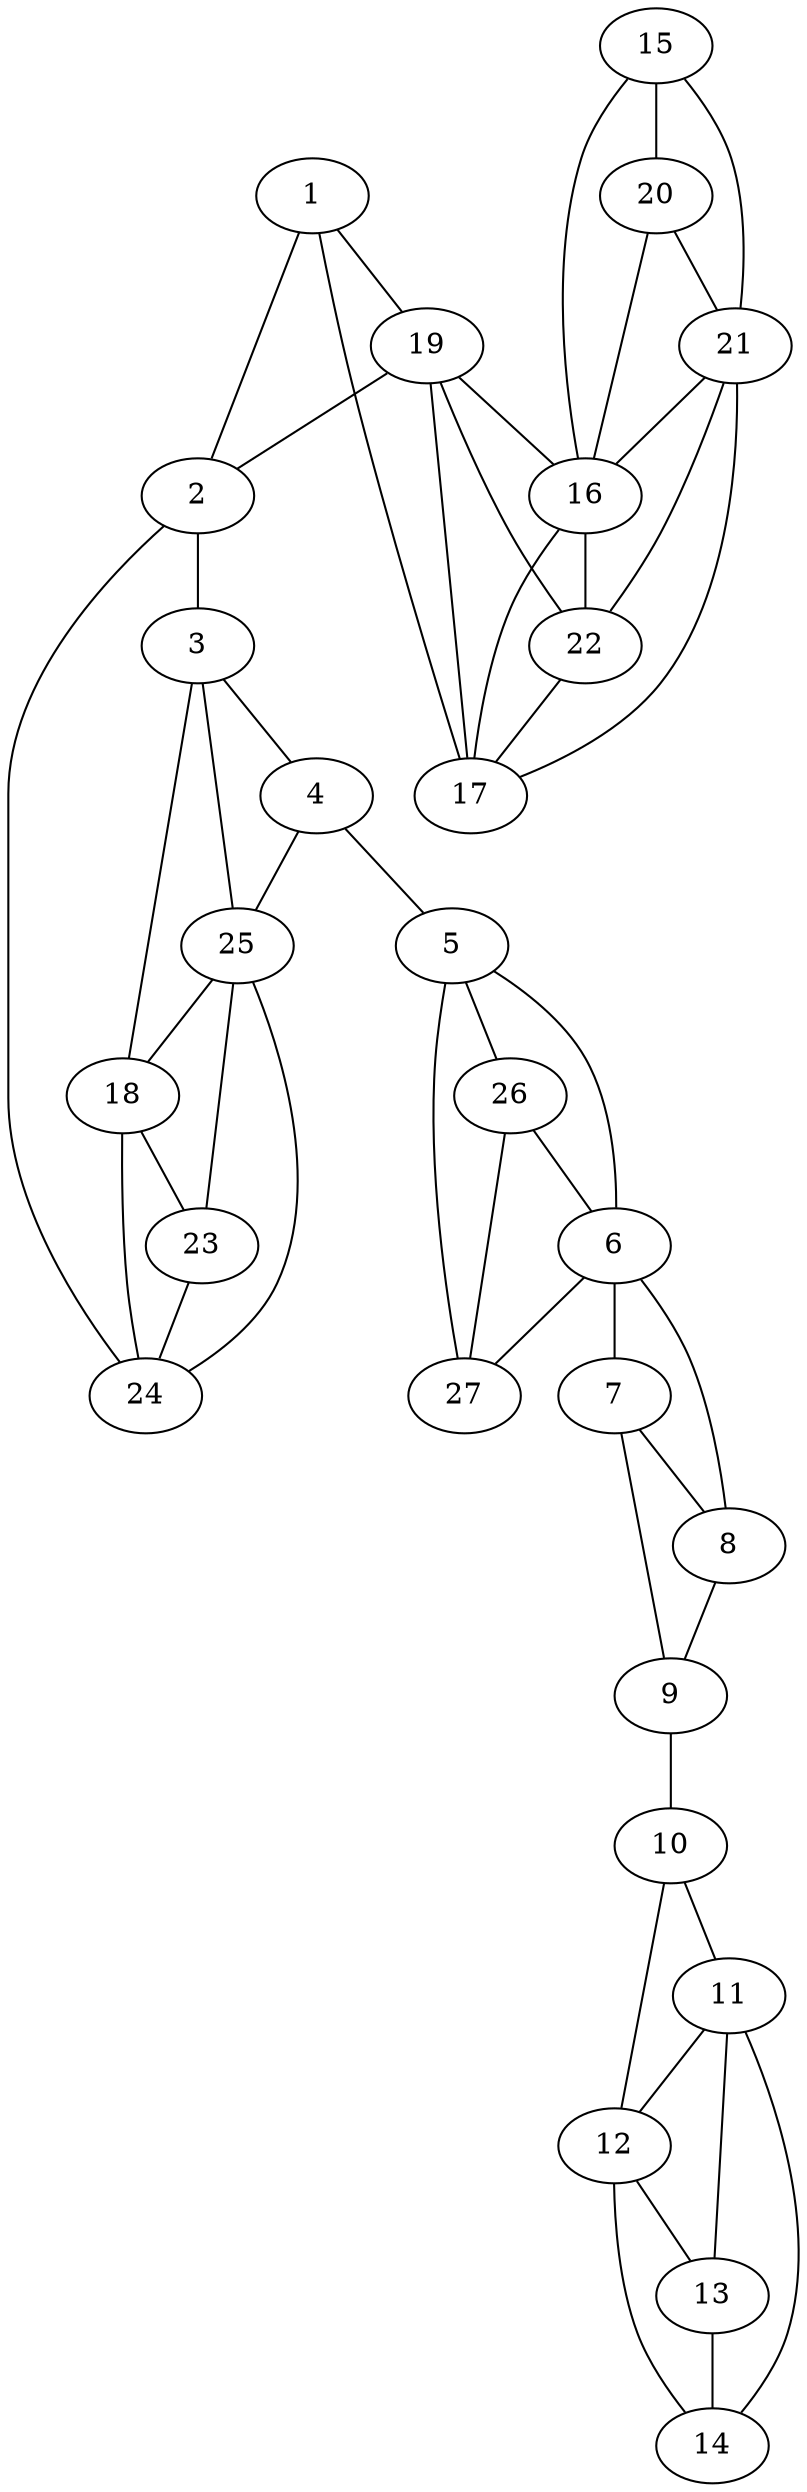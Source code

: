 graph pdb1oir {
	1	 [aaLength=9,
		sequence=STAIREISL,
		type=0];
	2	 [aaLength=3,
		sequence=LKE,
		type=0];
	1 -- 2	 [distance0="13.72038",
		frequency=1,
		type0=1];
	17	 [aaLength=4,
		sequence=EVVA,
		type=1];
	1 -- 17	 [distance0="44.38138",
		frequency=1,
		type0=3];
	19	 [aaLength=2,
		sequence=KI,
		type=1];
	1 -- 19	 [distance0="42.30493",
		frequency=1,
		type0=2];
	3	 [aaLength=8,
		sequence=DLKKFMDA,
		type=0];
	2 -- 3	 [distance0="42.6626",
		frequency=1,
		type0=2];
	24	 [aaLength=7,
		sequence=KLLDVIH,
		type=1];
	2 -- 24	 [distance0="46.56704",
		distance1="7.0",
		frequency=2,
		type0=3,
		type1=4];
	4	 [aaLength=22,
		sequence=IPLPLIKSYLFQLLQGLAFCHS,
		type=0];
	3 -- 4	 [distance0="20.12847",
		distance1="5.0",
		frequency=2,
		type0=1,
		type1=4];
	18	 [aaLength=7,
		sequence=NKLYLVF,
		type=1];
	3 -- 18	 [distance0="30.18771",
		frequency=1,
		type0=3];
	25	 [aaLength=2,
		sequence=HQ,
		type=1];
	3 -- 25	 [distance0="27.77224",
		frequency=1,
		type0=2];
	5	 [aaLength=3,
		sequence=LKP,
		type=0];
	4 -- 5	 [distance0="32.30017",
		distance1="7.0",
		frequency=2,
		type0=2,
		type1=4];
	4 -- 25	 [distance0="43.13568",
		frequency=1,
		type0=3];
	6	 [aaLength=7,
		sequence=FGLARAF,
		type=0];
	5 -- 6	 [distance0="26.13327",
		frequency=1,
		type0=1];
	26	 [aaLength=3,
		sequence=NLL,
		type=1];
	5 -- 26	 [distance0="26.5377",
		distance1="1.0",
		frequency=2,
		type0=2,
		type1=4];
	7	 [aaLength=6,
		sequence=RAPEIL,
		type=0];
	6 -- 7	 [distance0="24.50262",
		distance1="16.0",
		frequency=2,
		type0=1,
		type1=4];
	27	 [aaLength=3,
		sequence=AIK,
		type=1];
	6 -- 27	 [distance0="34.89699",
		frequency=1,
		type0=3];
	9	 [aaLength=14,
		sequence=DSEIDQLFRIFRTL,
		type=0];
	7 -- 9	 [distance0="39.28366",
		frequency=1,
		type0=3];
	8	 [aaLength=18,
		sequence=STAVDIWSLGCIFAEMVT,
		type=0];
	7 -- 8	 [distance0="17.742",
		distance1="6.0",
		frequency=2,
		type0=1,
		type1=4];
	8 -- 9	 [distance0="29.18036",
		distance1="7.0",
		frequency=2,
		type0=2,
		type1=4];
	8 -- 6	 [distance0="40.26537",
		frequency=1,
		type0=3];
	10	 [aaLength=5,
		sequence=PGVTS,
		type=0];
	9 -- 10	 [distance0="25.26713",
		distance1="8.0",
		frequency=2,
		type0=1,
		type1=4];
	11	 [aaLength=6,
		sequence=QDFSKV,
		type=0];
	10 -- 11	 [distance0="32.12928",
		distance1="13.0",
		frequency=2,
		type0=2,
		type1=4];
	12	 [aaLength=12,
		sequence=LDEDGRSLLSQM,
		type=0];
	10 -- 12	 [distance0="36.3067",
		frequency=1,
		type0=3];
	11 -- 12	 [distance0="13.60713",
		distance1="3.0",
		frequency=2,
		type0=1,
		type1=4];
	13	 [aaLength=7,
		sequence=ISAKAAL,
		type=0];
	11 -- 13	 [distance0="36.39956",
		frequency=1,
		type0=3];
	12 -- 13	 [distance0="23.32571",
		distance1="8.0",
		frequency=2,
		type0=2,
		type1=4];
	14	 [aaLength=5,
		sequence=AHPFF,
		type=0];
	13 -- 14	 [distance0="13.45189",
		distance1="0.0",
		frequency=2,
		type0=1,
		type1=5];
	14 -- 11	 [distance0="38.55409",
		frequency=1,
		type0=3];
	14 -- 12	 [distance0="27.4934",
		frequency=1,
		type0=2];
	15	 [aaLength=9,
		sequence=NFQKVEKIG,
		type=1];
	16	 [aaLength=7,
		sequence=GVVYKAR,
		type=1];
	15 -- 16	 [distance0="13.0",
		frequency=1,
		type0=2];
	20	 [aaLength=9,
		sequence=NFQKVEKIG,
		type=1];
	15 -- 20	 [distance0="0.0",
		frequency=1,
		type0=5];
	21	 [aaLength=7,
		sequence=GVVYKAR,
		type=1];
	15 -- 21	 [distance0="13.0",
		frequency=1,
		type0=3];
	22	 [aaLength=4,
		sequence=EVVA,
		type=1];
	16 -- 22	 [distance0="12.0",
		distance1="5.0",
		frequency=2,
		type0=3,
		type1=4];
	16 -- 17	 [distance0="12.0",
		frequency=1,
		type0=2];
	23	 [aaLength=7,
		sequence=NKLYLVF,
		type=1];
	18 -- 23	 [distance0="0.0",
		distance1="0.0",
		frequency=2,
		type0=1,
		type1=5];
	19 -- 2	 [distance0="19.0",
		frequency=1,
		type0=4];
	19 -- 22	 [distance0="6.0",
		frequency=1,
		type0=2];
	19 -- 16	 [distance0="18.0",
		frequency=1,
		type0=3];
	19 -- 17	 [distance0="6.0",
		frequency=1,
		type0=1];
	20 -- 16	 [distance0="13.0",
		frequency=1,
		type0=2];
	20 -- 21	 [distance0="13.0",
		distance1="4.0",
		frequency=2,
		type0=3,
		type1=4];
	21 -- 22	 [distance0="12.0",
		frequency=1,
		type0=3];
	21 -- 16	 [distance0="0.0",
		frequency=1,
		type0=5];
	21 -- 17	 [distance0="12.0",
		frequency=1,
		type0=2];
	22 -- 17	 [distance0="0.0",
		frequency=1,
		type0=5];
	23 -- 24	 [distance0="9.0",
		frequency=1,
		type0=2];
	24 -- 18	 [distance0="9.0",
		distance1="2.0",
		frequency=2,
		type0=1,
		type1=4];
	24 -- 25	 [distance0="19.0",
		frequency=1,
		type0=3];
	25 -- 18	 [distance0="10.0",
		frequency=1,
		type0=1];
	25 -- 23	 [distance0="10.0",
		frequency=1,
		type0=2];
	26 -- 6	 [distance0="37.11873",
		frequency=1,
		type0=3];
	26 -- 27	 [distance0="8.0",
		distance1="5.0",
		frequency=2,
		type0=1,
		type1=4];
	27 -- 5	 [distance0="28.84874",
		frequency=1,
		type0=2];
}
